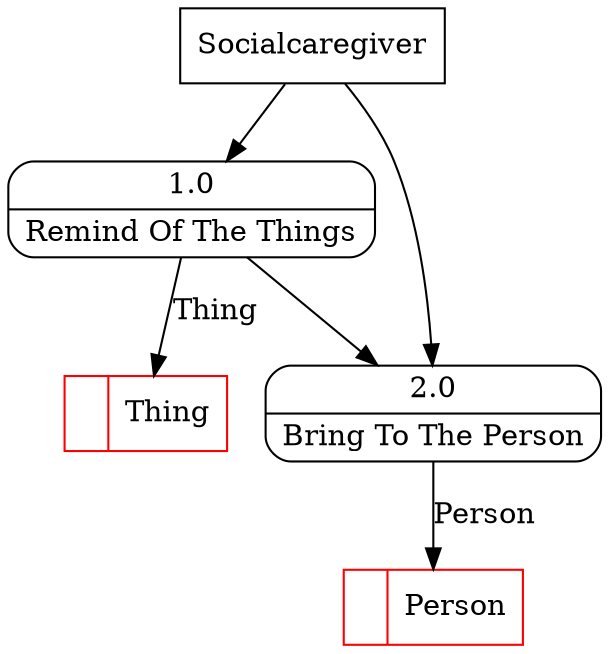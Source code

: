 digraph dfd2{ 
node[shape=record]
200 [label="<f0>  |<f1> Thing " color=red];
201 [label="<f0>  |<f1> Person " color=red];
202 [label="Socialcaregiver" shape=box];
203 [label="{<f0> 1.0|<f1> Remind Of The Things }" shape=Mrecord];
204 [label="{<f0> 2.0|<f1> Bring To The Person }" shape=Mrecord];
202 -> 203
202 -> 204
203 -> 204
203 -> 200 [label="Thing"]
204 -> 201 [label="Person"]
}